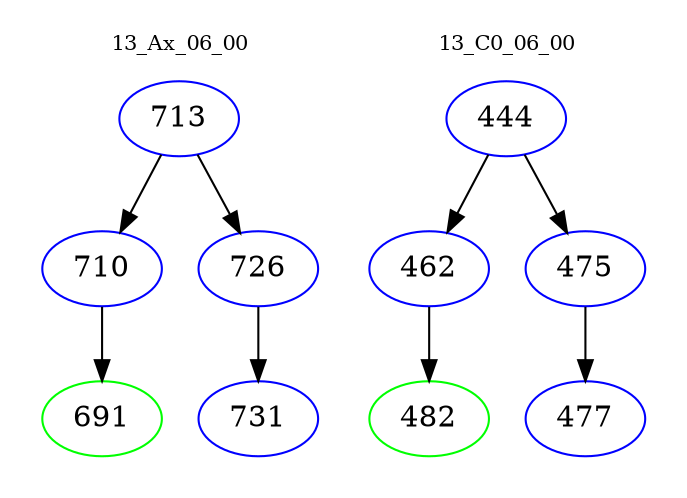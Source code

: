 digraph{
subgraph cluster_0 {
color = white
label = "13_Ax_06_00";
fontsize=10;
T0_713 [label="713", color="blue"]
T0_713 -> T0_710 [color="black"]
T0_710 [label="710", color="blue"]
T0_710 -> T0_691 [color="black"]
T0_691 [label="691", color="green"]
T0_713 -> T0_726 [color="black"]
T0_726 [label="726", color="blue"]
T0_726 -> T0_731 [color="black"]
T0_731 [label="731", color="blue"]
}
subgraph cluster_1 {
color = white
label = "13_C0_06_00";
fontsize=10;
T1_444 [label="444", color="blue"]
T1_444 -> T1_462 [color="black"]
T1_462 [label="462", color="blue"]
T1_462 -> T1_482 [color="black"]
T1_482 [label="482", color="green"]
T1_444 -> T1_475 [color="black"]
T1_475 [label="475", color="blue"]
T1_475 -> T1_477 [color="black"]
T1_477 [label="477", color="blue"]
}
}
